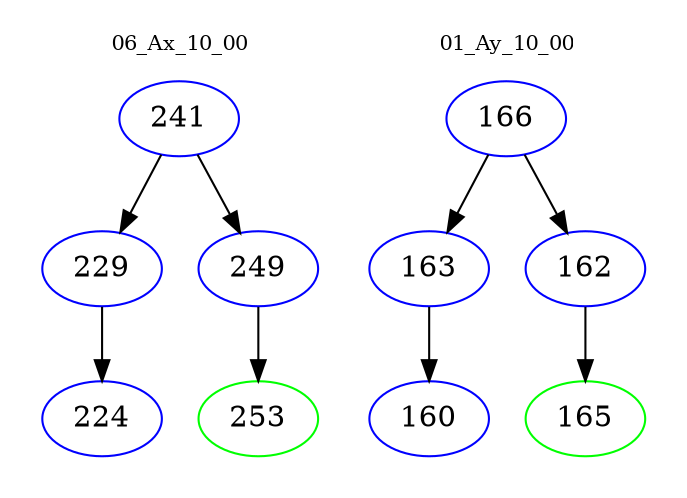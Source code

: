 digraph{
subgraph cluster_0 {
color = white
label = "06_Ax_10_00";
fontsize=10;
T0_241 [label="241", color="blue"]
T0_241 -> T0_229 [color="black"]
T0_229 [label="229", color="blue"]
T0_229 -> T0_224 [color="black"]
T0_224 [label="224", color="blue"]
T0_241 -> T0_249 [color="black"]
T0_249 [label="249", color="blue"]
T0_249 -> T0_253 [color="black"]
T0_253 [label="253", color="green"]
}
subgraph cluster_1 {
color = white
label = "01_Ay_10_00";
fontsize=10;
T1_166 [label="166", color="blue"]
T1_166 -> T1_163 [color="black"]
T1_163 [label="163", color="blue"]
T1_163 -> T1_160 [color="black"]
T1_160 [label="160", color="blue"]
T1_166 -> T1_162 [color="black"]
T1_162 [label="162", color="blue"]
T1_162 -> T1_165 [color="black"]
T1_165 [label="165", color="green"]
}
}

